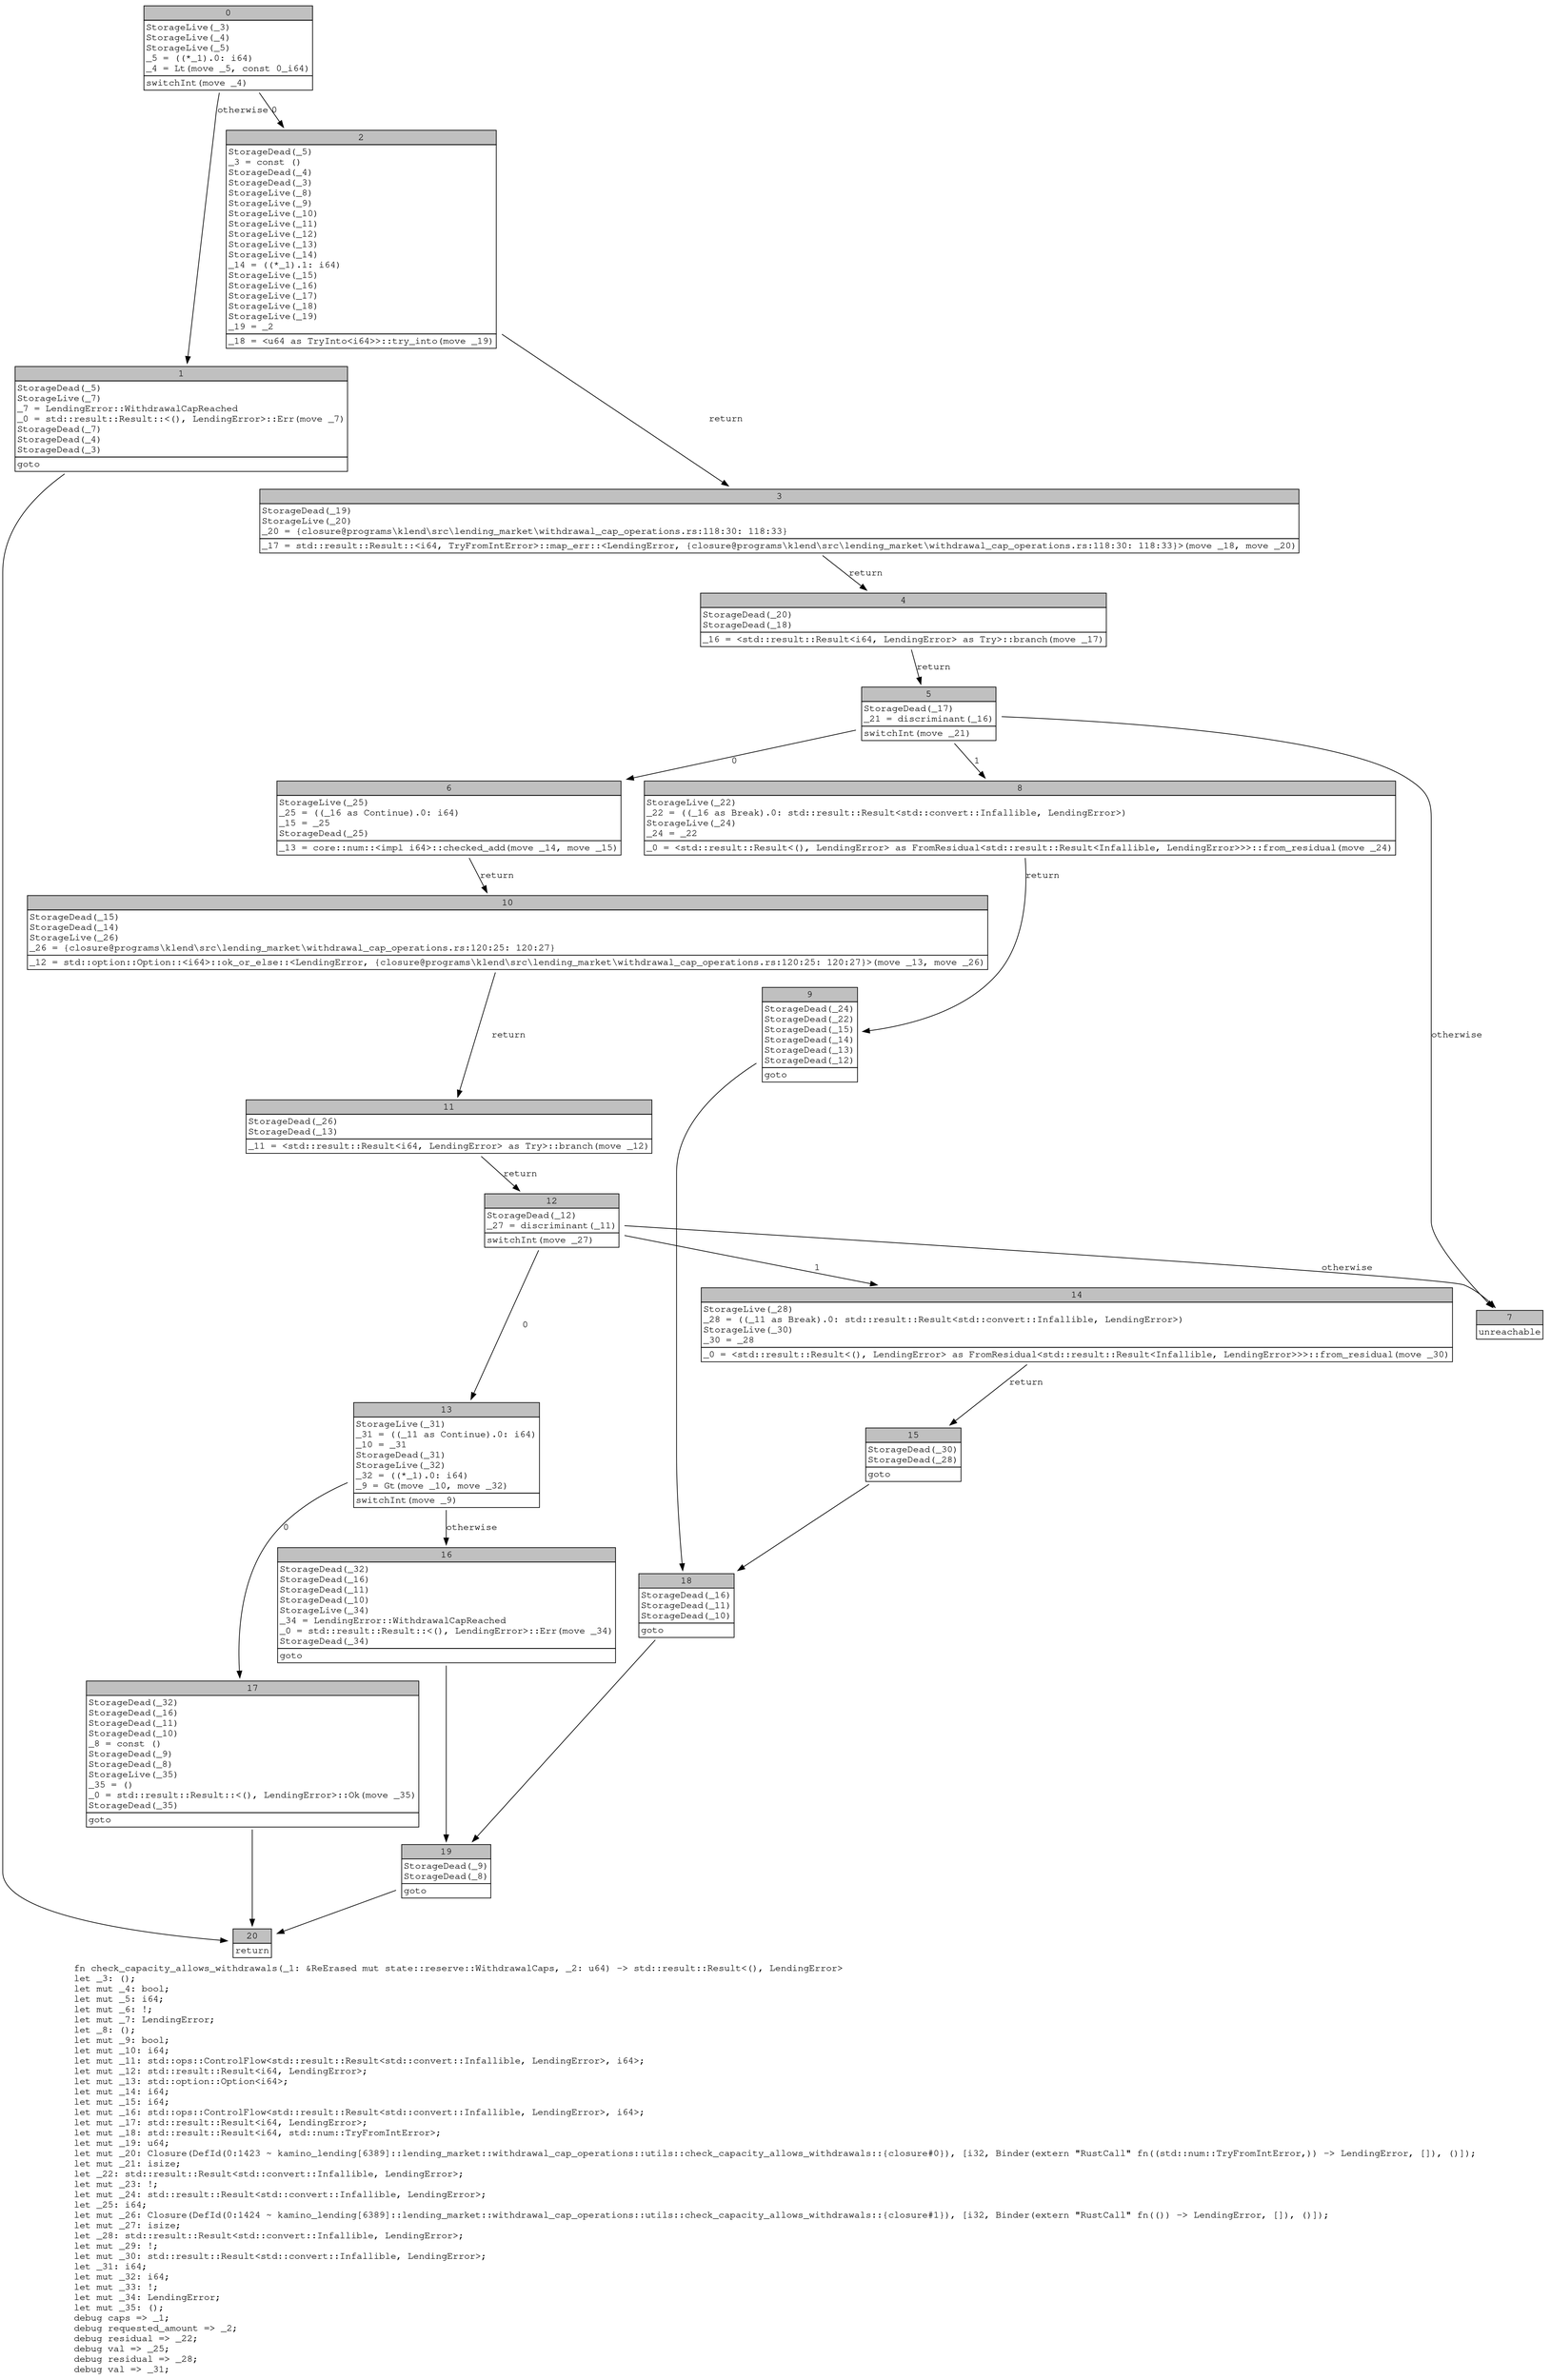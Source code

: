 digraph Mir_0_1422 {
    graph [fontname="Courier, monospace"];
    node [fontname="Courier, monospace"];
    edge [fontname="Courier, monospace"];
    label=<fn check_capacity_allows_withdrawals(_1: &amp;ReErased mut state::reserve::WithdrawalCaps, _2: u64) -&gt; std::result::Result&lt;(), LendingError&gt;<br align="left"/>let _3: ();<br align="left"/>let mut _4: bool;<br align="left"/>let mut _5: i64;<br align="left"/>let mut _6: !;<br align="left"/>let mut _7: LendingError;<br align="left"/>let _8: ();<br align="left"/>let mut _9: bool;<br align="left"/>let mut _10: i64;<br align="left"/>let mut _11: std::ops::ControlFlow&lt;std::result::Result&lt;std::convert::Infallible, LendingError&gt;, i64&gt;;<br align="left"/>let mut _12: std::result::Result&lt;i64, LendingError&gt;;<br align="left"/>let mut _13: std::option::Option&lt;i64&gt;;<br align="left"/>let mut _14: i64;<br align="left"/>let mut _15: i64;<br align="left"/>let mut _16: std::ops::ControlFlow&lt;std::result::Result&lt;std::convert::Infallible, LendingError&gt;, i64&gt;;<br align="left"/>let mut _17: std::result::Result&lt;i64, LendingError&gt;;<br align="left"/>let mut _18: std::result::Result&lt;i64, std::num::TryFromIntError&gt;;<br align="left"/>let mut _19: u64;<br align="left"/>let mut _20: Closure(DefId(0:1423 ~ kamino_lending[6389]::lending_market::withdrawal_cap_operations::utils::check_capacity_allows_withdrawals::{closure#0}), [i32, Binder(extern &quot;RustCall&quot; fn((std::num::TryFromIntError,)) -&gt; LendingError, []), ()]);<br align="left"/>let mut _21: isize;<br align="left"/>let _22: std::result::Result&lt;std::convert::Infallible, LendingError&gt;;<br align="left"/>let mut _23: !;<br align="left"/>let mut _24: std::result::Result&lt;std::convert::Infallible, LendingError&gt;;<br align="left"/>let _25: i64;<br align="left"/>let mut _26: Closure(DefId(0:1424 ~ kamino_lending[6389]::lending_market::withdrawal_cap_operations::utils::check_capacity_allows_withdrawals::{closure#1}), [i32, Binder(extern &quot;RustCall&quot; fn(()) -&gt; LendingError, []), ()]);<br align="left"/>let mut _27: isize;<br align="left"/>let _28: std::result::Result&lt;std::convert::Infallible, LendingError&gt;;<br align="left"/>let mut _29: !;<br align="left"/>let mut _30: std::result::Result&lt;std::convert::Infallible, LendingError&gt;;<br align="left"/>let _31: i64;<br align="left"/>let mut _32: i64;<br align="left"/>let mut _33: !;<br align="left"/>let mut _34: LendingError;<br align="left"/>let mut _35: ();<br align="left"/>debug caps =&gt; _1;<br align="left"/>debug requested_amount =&gt; _2;<br align="left"/>debug residual =&gt; _22;<br align="left"/>debug val =&gt; _25;<br align="left"/>debug residual =&gt; _28;<br align="left"/>debug val =&gt; _31;<br align="left"/>>;
    bb0__0_1422 [shape="none", label=<<table border="0" cellborder="1" cellspacing="0"><tr><td bgcolor="gray" align="center" colspan="1">0</td></tr><tr><td align="left" balign="left">StorageLive(_3)<br/>StorageLive(_4)<br/>StorageLive(_5)<br/>_5 = ((*_1).0: i64)<br/>_4 = Lt(move _5, const 0_i64)<br/></td></tr><tr><td align="left">switchInt(move _4)</td></tr></table>>];
    bb1__0_1422 [shape="none", label=<<table border="0" cellborder="1" cellspacing="0"><tr><td bgcolor="gray" align="center" colspan="1">1</td></tr><tr><td align="left" balign="left">StorageDead(_5)<br/>StorageLive(_7)<br/>_7 = LendingError::WithdrawalCapReached<br/>_0 = std::result::Result::&lt;(), LendingError&gt;::Err(move _7)<br/>StorageDead(_7)<br/>StorageDead(_4)<br/>StorageDead(_3)<br/></td></tr><tr><td align="left">goto</td></tr></table>>];
    bb2__0_1422 [shape="none", label=<<table border="0" cellborder="1" cellspacing="0"><tr><td bgcolor="gray" align="center" colspan="1">2</td></tr><tr><td align="left" balign="left">StorageDead(_5)<br/>_3 = const ()<br/>StorageDead(_4)<br/>StorageDead(_3)<br/>StorageLive(_8)<br/>StorageLive(_9)<br/>StorageLive(_10)<br/>StorageLive(_11)<br/>StorageLive(_12)<br/>StorageLive(_13)<br/>StorageLive(_14)<br/>_14 = ((*_1).1: i64)<br/>StorageLive(_15)<br/>StorageLive(_16)<br/>StorageLive(_17)<br/>StorageLive(_18)<br/>StorageLive(_19)<br/>_19 = _2<br/></td></tr><tr><td align="left">_18 = &lt;u64 as TryInto&lt;i64&gt;&gt;::try_into(move _19)</td></tr></table>>];
    bb3__0_1422 [shape="none", label=<<table border="0" cellborder="1" cellspacing="0"><tr><td bgcolor="gray" align="center" colspan="1">3</td></tr><tr><td align="left" balign="left">StorageDead(_19)<br/>StorageLive(_20)<br/>_20 = {closure@programs\klend\src\lending_market\withdrawal_cap_operations.rs:118:30: 118:33}<br/></td></tr><tr><td align="left">_17 = std::result::Result::&lt;i64, TryFromIntError&gt;::map_err::&lt;LendingError, {closure@programs\klend\src\lending_market\withdrawal_cap_operations.rs:118:30: 118:33}&gt;(move _18, move _20)</td></tr></table>>];
    bb4__0_1422 [shape="none", label=<<table border="0" cellborder="1" cellspacing="0"><tr><td bgcolor="gray" align="center" colspan="1">4</td></tr><tr><td align="left" balign="left">StorageDead(_20)<br/>StorageDead(_18)<br/></td></tr><tr><td align="left">_16 = &lt;std::result::Result&lt;i64, LendingError&gt; as Try&gt;::branch(move _17)</td></tr></table>>];
    bb5__0_1422 [shape="none", label=<<table border="0" cellborder="1" cellspacing="0"><tr><td bgcolor="gray" align="center" colspan="1">5</td></tr><tr><td align="left" balign="left">StorageDead(_17)<br/>_21 = discriminant(_16)<br/></td></tr><tr><td align="left">switchInt(move _21)</td></tr></table>>];
    bb6__0_1422 [shape="none", label=<<table border="0" cellborder="1" cellspacing="0"><tr><td bgcolor="gray" align="center" colspan="1">6</td></tr><tr><td align="left" balign="left">StorageLive(_25)<br/>_25 = ((_16 as Continue).0: i64)<br/>_15 = _25<br/>StorageDead(_25)<br/></td></tr><tr><td align="left">_13 = core::num::&lt;impl i64&gt;::checked_add(move _14, move _15)</td></tr></table>>];
    bb7__0_1422 [shape="none", label=<<table border="0" cellborder="1" cellspacing="0"><tr><td bgcolor="gray" align="center" colspan="1">7</td></tr><tr><td align="left">unreachable</td></tr></table>>];
    bb8__0_1422 [shape="none", label=<<table border="0" cellborder="1" cellspacing="0"><tr><td bgcolor="gray" align="center" colspan="1">8</td></tr><tr><td align="left" balign="left">StorageLive(_22)<br/>_22 = ((_16 as Break).0: std::result::Result&lt;std::convert::Infallible, LendingError&gt;)<br/>StorageLive(_24)<br/>_24 = _22<br/></td></tr><tr><td align="left">_0 = &lt;std::result::Result&lt;(), LendingError&gt; as FromResidual&lt;std::result::Result&lt;Infallible, LendingError&gt;&gt;&gt;::from_residual(move _24)</td></tr></table>>];
    bb9__0_1422 [shape="none", label=<<table border="0" cellborder="1" cellspacing="0"><tr><td bgcolor="gray" align="center" colspan="1">9</td></tr><tr><td align="left" balign="left">StorageDead(_24)<br/>StorageDead(_22)<br/>StorageDead(_15)<br/>StorageDead(_14)<br/>StorageDead(_13)<br/>StorageDead(_12)<br/></td></tr><tr><td align="left">goto</td></tr></table>>];
    bb10__0_1422 [shape="none", label=<<table border="0" cellborder="1" cellspacing="0"><tr><td bgcolor="gray" align="center" colspan="1">10</td></tr><tr><td align="left" balign="left">StorageDead(_15)<br/>StorageDead(_14)<br/>StorageLive(_26)<br/>_26 = {closure@programs\klend\src\lending_market\withdrawal_cap_operations.rs:120:25: 120:27}<br/></td></tr><tr><td align="left">_12 = std::option::Option::&lt;i64&gt;::ok_or_else::&lt;LendingError, {closure@programs\klend\src\lending_market\withdrawal_cap_operations.rs:120:25: 120:27}&gt;(move _13, move _26)</td></tr></table>>];
    bb11__0_1422 [shape="none", label=<<table border="0" cellborder="1" cellspacing="0"><tr><td bgcolor="gray" align="center" colspan="1">11</td></tr><tr><td align="left" balign="left">StorageDead(_26)<br/>StorageDead(_13)<br/></td></tr><tr><td align="left">_11 = &lt;std::result::Result&lt;i64, LendingError&gt; as Try&gt;::branch(move _12)</td></tr></table>>];
    bb12__0_1422 [shape="none", label=<<table border="0" cellborder="1" cellspacing="0"><tr><td bgcolor="gray" align="center" colspan="1">12</td></tr><tr><td align="left" balign="left">StorageDead(_12)<br/>_27 = discriminant(_11)<br/></td></tr><tr><td align="left">switchInt(move _27)</td></tr></table>>];
    bb13__0_1422 [shape="none", label=<<table border="0" cellborder="1" cellspacing="0"><tr><td bgcolor="gray" align="center" colspan="1">13</td></tr><tr><td align="left" balign="left">StorageLive(_31)<br/>_31 = ((_11 as Continue).0: i64)<br/>_10 = _31<br/>StorageDead(_31)<br/>StorageLive(_32)<br/>_32 = ((*_1).0: i64)<br/>_9 = Gt(move _10, move _32)<br/></td></tr><tr><td align="left">switchInt(move _9)</td></tr></table>>];
    bb14__0_1422 [shape="none", label=<<table border="0" cellborder="1" cellspacing="0"><tr><td bgcolor="gray" align="center" colspan="1">14</td></tr><tr><td align="left" balign="left">StorageLive(_28)<br/>_28 = ((_11 as Break).0: std::result::Result&lt;std::convert::Infallible, LendingError&gt;)<br/>StorageLive(_30)<br/>_30 = _28<br/></td></tr><tr><td align="left">_0 = &lt;std::result::Result&lt;(), LendingError&gt; as FromResidual&lt;std::result::Result&lt;Infallible, LendingError&gt;&gt;&gt;::from_residual(move _30)</td></tr></table>>];
    bb15__0_1422 [shape="none", label=<<table border="0" cellborder="1" cellspacing="0"><tr><td bgcolor="gray" align="center" colspan="1">15</td></tr><tr><td align="left" balign="left">StorageDead(_30)<br/>StorageDead(_28)<br/></td></tr><tr><td align="left">goto</td></tr></table>>];
    bb16__0_1422 [shape="none", label=<<table border="0" cellborder="1" cellspacing="0"><tr><td bgcolor="gray" align="center" colspan="1">16</td></tr><tr><td align="left" balign="left">StorageDead(_32)<br/>StorageDead(_16)<br/>StorageDead(_11)<br/>StorageDead(_10)<br/>StorageLive(_34)<br/>_34 = LendingError::WithdrawalCapReached<br/>_0 = std::result::Result::&lt;(), LendingError&gt;::Err(move _34)<br/>StorageDead(_34)<br/></td></tr><tr><td align="left">goto</td></tr></table>>];
    bb17__0_1422 [shape="none", label=<<table border="0" cellborder="1" cellspacing="0"><tr><td bgcolor="gray" align="center" colspan="1">17</td></tr><tr><td align="left" balign="left">StorageDead(_32)<br/>StorageDead(_16)<br/>StorageDead(_11)<br/>StorageDead(_10)<br/>_8 = const ()<br/>StorageDead(_9)<br/>StorageDead(_8)<br/>StorageLive(_35)<br/>_35 = ()<br/>_0 = std::result::Result::&lt;(), LendingError&gt;::Ok(move _35)<br/>StorageDead(_35)<br/></td></tr><tr><td align="left">goto</td></tr></table>>];
    bb18__0_1422 [shape="none", label=<<table border="0" cellborder="1" cellspacing="0"><tr><td bgcolor="gray" align="center" colspan="1">18</td></tr><tr><td align="left" balign="left">StorageDead(_16)<br/>StorageDead(_11)<br/>StorageDead(_10)<br/></td></tr><tr><td align="left">goto</td></tr></table>>];
    bb19__0_1422 [shape="none", label=<<table border="0" cellborder="1" cellspacing="0"><tr><td bgcolor="gray" align="center" colspan="1">19</td></tr><tr><td align="left" balign="left">StorageDead(_9)<br/>StorageDead(_8)<br/></td></tr><tr><td align="left">goto</td></tr></table>>];
    bb20__0_1422 [shape="none", label=<<table border="0" cellborder="1" cellspacing="0"><tr><td bgcolor="gray" align="center" colspan="1">20</td></tr><tr><td align="left">return</td></tr></table>>];
    bb0__0_1422 -> bb2__0_1422 [label="0"];
    bb0__0_1422 -> bb1__0_1422 [label="otherwise"];
    bb1__0_1422 -> bb20__0_1422 [label=""];
    bb2__0_1422 -> bb3__0_1422 [label="return"];
    bb3__0_1422 -> bb4__0_1422 [label="return"];
    bb4__0_1422 -> bb5__0_1422 [label="return"];
    bb5__0_1422 -> bb6__0_1422 [label="0"];
    bb5__0_1422 -> bb8__0_1422 [label="1"];
    bb5__0_1422 -> bb7__0_1422 [label="otherwise"];
    bb6__0_1422 -> bb10__0_1422 [label="return"];
    bb8__0_1422 -> bb9__0_1422 [label="return"];
    bb9__0_1422 -> bb18__0_1422 [label=""];
    bb10__0_1422 -> bb11__0_1422 [label="return"];
    bb11__0_1422 -> bb12__0_1422 [label="return"];
    bb12__0_1422 -> bb13__0_1422 [label="0"];
    bb12__0_1422 -> bb14__0_1422 [label="1"];
    bb12__0_1422 -> bb7__0_1422 [label="otherwise"];
    bb13__0_1422 -> bb17__0_1422 [label="0"];
    bb13__0_1422 -> bb16__0_1422 [label="otherwise"];
    bb14__0_1422 -> bb15__0_1422 [label="return"];
    bb15__0_1422 -> bb18__0_1422 [label=""];
    bb16__0_1422 -> bb19__0_1422 [label=""];
    bb17__0_1422 -> bb20__0_1422 [label=""];
    bb18__0_1422 -> bb19__0_1422 [label=""];
    bb19__0_1422 -> bb20__0_1422 [label=""];
}
